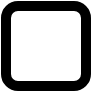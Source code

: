 <mxfile version="13.0.1" type="device" pages="9"><diagram id="aWxionWxOxNkLtg2cyly" name="cu"><mxGraphModel dx="1550" dy="895" grid="1" gridSize="10" guides="1" tooltips="1" connect="1" arrows="1" fold="1" page="1" pageScale="1" pageWidth="827" pageHeight="1169" math="0" shadow="0"><root><mxCell id="0"/><mxCell id="1" parent="0"/><mxCell id="kPlkWv6CZUguELMgyziS-1" value="" style="rounded=1;whiteSpace=wrap;html=1;fontFamily=Consolas;fontSize=24;strokeWidth=5;" vertex="1" parent="1"><mxGeometry x="360" y="400" width="40" height="40" as="geometry"/></mxCell></root></mxGraphModel></diagram><diagram name="cuh" id="_SgJ4nKhMwT_m5xUCBNf"><mxGraphModel dx="1550" dy="895" grid="1" gridSize="10" guides="1" tooltips="1" connect="1" arrows="1" fold="1" page="1" pageScale="1" pageWidth="827" pageHeight="1169" math="0" shadow="0"><root><mxCell id="2X-w248yhZ9XTRcMZ7IF-0"/><mxCell id="2X-w248yhZ9XTRcMZ7IF-1" parent="2X-w248yhZ9XTRcMZ7IF-0"/><mxCell id="2X-w248yhZ9XTRcMZ7IF-2" value="" style="rounded=1;whiteSpace=wrap;html=1;fontFamily=Consolas;fontSize=24;strokeWidth=5;fillColor=#ffffff;strokeColor=#1BA1E2;fontColor=#ffffff;" vertex="1" parent="2X-w248yhZ9XTRcMZ7IF-1"><mxGeometry x="360" y="400" width="40" height="40" as="geometry"/></mxCell></root></mxGraphModel></diagram><diagram name="cup" id="qUFShkps16vPrM1X2jDP"><mxGraphModel dx="1550" dy="895" grid="1" gridSize="10" guides="1" tooltips="1" connect="1" arrows="1" fold="1" page="1" pageScale="1" pageWidth="827" pageHeight="1169" math="0" shadow="0"><root><mxCell id="fP-Ut_vkDq3dqj50xxaH-0"/><mxCell id="fP-Ut_vkDq3dqj50xxaH-1" parent="fP-Ut_vkDq3dqj50xxaH-0"/><mxCell id="fP-Ut_vkDq3dqj50xxaH-2" value="" style="rounded=1;whiteSpace=wrap;html=1;fontFamily=Consolas;fontSize=24;strokeWidth=5;fillColor=#ffffff;strokeColor=#006EAF;fontColor=#ffffff;" vertex="1" parent="fP-Ut_vkDq3dqj50xxaH-1"><mxGeometry x="360" y="400" width="40" height="40" as="geometry"/></mxCell></root></mxGraphModel></diagram><diagram name="ci" id="HWEixl-A9fDZK27DNrj6"><mxGraphModel dx="1550" dy="895" grid="1" gridSize="10" guides="1" tooltips="1" connect="1" arrows="1" fold="1" page="1" pageScale="1" pageWidth="827" pageHeight="1169" math="0" shadow="0"><root><mxCell id="z7B8ZEVYihhgq4B4yMKu-0"/><mxCell id="z7B8ZEVYihhgq4B4yMKu-1" parent="z7B8ZEVYihhgq4B4yMKu-0"/><mxCell id="z7B8ZEVYihhgq4B4yMKu-2" value="" style="rounded=1;whiteSpace=wrap;html=1;fontFamily=Consolas;fontSize=24;strokeWidth=5;" vertex="1" parent="z7B8ZEVYihhgq4B4yMKu-1"><mxGeometry x="360" y="400" width="40" height="40" as="geometry"/></mxCell><mxCell id="z7B8ZEVYihhgq4B4yMKu-3" value="" style="ellipse;whiteSpace=wrap;html=1;aspect=fixed;fillColor=#000000;strokeColor=none;fontColor=#ffffff;rounded=1;" vertex="1" parent="z7B8ZEVYihhgq4B4yMKu-1"><mxGeometry x="370" y="410" width="20" height="20" as="geometry"/></mxCell></root></mxGraphModel></diagram><diagram name="cih" id="o_An3VN1FKBicJx1DaF8"><mxGraphModel dx="1550" dy="895" grid="1" gridSize="10" guides="1" tooltips="1" connect="1" arrows="1" fold="1" page="1" pageScale="1" pageWidth="827" pageHeight="1169" math="0" shadow="0"><root><mxCell id="_sgOfw-bjsvJVuSMhTjM-0"/><mxCell id="_sgOfw-bjsvJVuSMhTjM-1" parent="_sgOfw-bjsvJVuSMhTjM-0"/><mxCell id="_sgOfw-bjsvJVuSMhTjM-2" value="" style="rounded=1;whiteSpace=wrap;html=1;fontFamily=Consolas;fontSize=24;strokeWidth=5;strokeColor=#1BA1E2;" vertex="1" parent="_sgOfw-bjsvJVuSMhTjM-1"><mxGeometry x="360" y="400" width="40" height="40" as="geometry"/></mxCell><mxCell id="_sgOfw-bjsvJVuSMhTjM-3" value="" style="ellipse;whiteSpace=wrap;html=1;aspect=fixed;fillColor=#1BA1E2;strokeColor=none;fontColor=#ffffff;rounded=1;" vertex="1" parent="_sgOfw-bjsvJVuSMhTjM-1"><mxGeometry x="370" y="410" width="20" height="20" as="geometry"/></mxCell></root></mxGraphModel></diagram><diagram name="cip" id="iI2DT1xWLzMQAMkL0uBe"><mxGraphModel dx="1550" dy="895" grid="1" gridSize="10" guides="1" tooltips="1" connect="1" arrows="1" fold="1" page="1" pageScale="1" pageWidth="827" pageHeight="1169" math="0" shadow="0"><root><mxCell id="7C0VnJ-Ji0bAf7fY5FjF-0"/><mxCell id="7C0VnJ-Ji0bAf7fY5FjF-1" parent="7C0VnJ-Ji0bAf7fY5FjF-0"/><mxCell id="7C0VnJ-Ji0bAf7fY5FjF-2" value="" style="rounded=1;whiteSpace=wrap;html=1;fontFamily=Consolas;fontSize=24;strokeWidth=5;strokeColor=#006EAF;" vertex="1" parent="7C0VnJ-Ji0bAf7fY5FjF-1"><mxGeometry x="360" y="400" width="40" height="40" as="geometry"/></mxCell><mxCell id="7C0VnJ-Ji0bAf7fY5FjF-3" value="" style="ellipse;whiteSpace=wrap;html=1;aspect=fixed;fillColor=#006EAF;strokeColor=none;fontColor=#ffffff;rounded=1;" vertex="1" parent="7C0VnJ-Ji0bAf7fY5FjF-1"><mxGeometry x="370" y="410" width="20" height="20" as="geometry"/></mxCell></root></mxGraphModel></diagram><diagram name="cc" id="1weZ7WEYlmzjfQ2TijoK"><mxGraphModel dx="1550" dy="895" grid="1" gridSize="10" guides="1" tooltips="1" connect="1" arrows="1" fold="1" page="1" pageScale="1" pageWidth="827" pageHeight="1169" math="0" shadow="0"><root><mxCell id="Pc6zyaLeXkYWlwn2uzzr-0"/><mxCell id="Pc6zyaLeXkYWlwn2uzzr-1" parent="Pc6zyaLeXkYWlwn2uzzr-0"/><mxCell id="Pc6zyaLeXkYWlwn2uzzr-2" value="" style="rounded=1;whiteSpace=wrap;html=1;fontFamily=Consolas;fontSize=24;strokeWidth=5;" vertex="1" parent="Pc6zyaLeXkYWlwn2uzzr-1"><mxGeometry x="360" y="400" width="40" height="40" as="geometry"/></mxCell><mxCell id="Pc6zyaLeXkYWlwn2uzzr-3" value="" style="verticalLabelPosition=bottom;verticalAlign=top;html=1;shape=mxgraph.basic.tick;rounded=1;strokeWidth=5;fillColor=#000000;" vertex="1" parent="Pc6zyaLeXkYWlwn2uzzr-1"><mxGeometry x="370" y="410" width="20" height="20" as="geometry"/></mxCell></root></mxGraphModel></diagram><diagram name="cch" id="Brtvb3PE7-BCNd5_EJha"><mxGraphModel dx="1550" dy="895" grid="1" gridSize="10" guides="1" tooltips="1" connect="1" arrows="1" fold="1" page="1" pageScale="1" pageWidth="827" pageHeight="1169" math="0" shadow="0"><root><mxCell id="670rd9minIZVw_pwY9jD-0"/><mxCell id="670rd9minIZVw_pwY9jD-1" parent="670rd9minIZVw_pwY9jD-0"/><mxCell id="670rd9minIZVw_pwY9jD-2" value="" style="rounded=1;whiteSpace=wrap;html=1;fontFamily=Consolas;fontSize=24;strokeWidth=5;strokeColor=#1BA1E2;" vertex="1" parent="670rd9minIZVw_pwY9jD-1"><mxGeometry x="360" y="400" width="40" height="40" as="geometry"/></mxCell><mxCell id="670rd9minIZVw_pwY9jD-3" value="" style="verticalLabelPosition=bottom;verticalAlign=top;html=1;shape=mxgraph.basic.tick;rounded=1;strokeWidth=5;fillColor=#1BA1E2;strokeColor=#1BA1E2;" vertex="1" parent="670rd9minIZVw_pwY9jD-1"><mxGeometry x="370" y="410" width="20" height="20" as="geometry"/></mxCell></root></mxGraphModel></diagram><diagram name="ccp" id="18bqHquKtiIrg6VH_9YH"><mxGraphModel dx="1550" dy="895" grid="1" gridSize="10" guides="1" tooltips="1" connect="1" arrows="1" fold="1" page="1" pageScale="1" pageWidth="827" pageHeight="1169" math="0" shadow="0"><root><mxCell id="luZOIJoAO-kXBe7aFnkn-0"/><mxCell id="luZOIJoAO-kXBe7aFnkn-1" parent="luZOIJoAO-kXBe7aFnkn-0"/><mxCell id="luZOIJoAO-kXBe7aFnkn-2" value="" style="rounded=1;whiteSpace=wrap;html=1;fontFamily=Consolas;fontSize=24;strokeWidth=5;strokeColor=#006EAF;" vertex="1" parent="luZOIJoAO-kXBe7aFnkn-1"><mxGeometry x="360" y="400" width="40" height="40" as="geometry"/></mxCell><mxCell id="luZOIJoAO-kXBe7aFnkn-3" value="" style="verticalLabelPosition=bottom;verticalAlign=top;html=1;shape=mxgraph.basic.tick;rounded=1;strokeWidth=5;fillColor=#006EAF;strokeColor=#006EAF;" vertex="1" parent="luZOIJoAO-kXBe7aFnkn-1"><mxGeometry x="370" y="410" width="20" height="20" as="geometry"/></mxCell></root></mxGraphModel></diagram></mxfile>